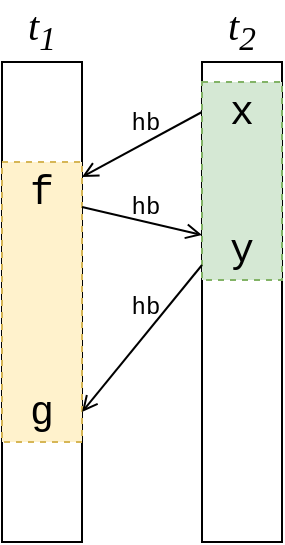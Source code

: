 <mxfile version="14.6.9" type="device"><diagram id="DfupWh7JrdSCMk0Bli6b" name="Page-1"><mxGraphModel dx="395" dy="196" grid="1" gridSize="10" guides="1" tooltips="1" connect="1" arrows="1" fold="1" page="1" pageScale="1" pageWidth="827" pageHeight="1169" math="0" shadow="0"><root><mxCell id="0"/><mxCell id="1" parent="0"/><mxCell id="PW32iKQvyNr0_XY-hHuD-15" value="" style="rounded=0;whiteSpace=wrap;html=1;" parent="1" vertex="1"><mxGeometry x="210" y="140" width="40" height="240" as="geometry"/></mxCell><mxCell id="PW32iKQvyNr0_XY-hHuD-16" value="t&lt;span style=&quot;font-size: 20px&quot;&gt;&lt;sub&gt;1&lt;/sub&gt;&lt;/span&gt;" style="text;html=1;strokeColor=none;fillColor=none;align=center;verticalAlign=middle;whiteSpace=wrap;rounded=0;dashed=1;fontSize=20;fontFamily=Times New Roman;fontStyle=2" parent="1" vertex="1"><mxGeometry x="210" y="109" width="40" height="30" as="geometry"/></mxCell><mxCell id="PW32iKQvyNr0_XY-hHuD-17" value="" style="rounded=0;whiteSpace=wrap;html=1;fontFamily=Times New Roman;fontSize=20;fillColor=#fff2cc;strokeColor=#d6b656;dashed=1;" parent="1" vertex="1"><mxGeometry x="210" y="190" width="40" height="140" as="geometry"/></mxCell><mxCell id="PW32iKQvyNr0_XY-hHuD-18" style="rounded=0;orthogonalLoop=1;jettySize=auto;html=1;exitX=0;exitY=0.5;exitDx=0;exitDy=0;entryX=1;entryY=0.25;entryDx=0;entryDy=0;fontFamily=Courier New;fontSize=20;endArrow=open;endFill=0;" parent="1" source="PW32iKQvyNr0_XY-hHuD-24" target="PW32iKQvyNr0_XY-hHuD-19" edge="1"><mxGeometry relative="1" as="geometry"/></mxCell><mxCell id="PW32iKQvyNr0_XY-hHuD-29" style="rounded=0;orthogonalLoop=1;jettySize=auto;html=1;exitX=1;exitY=0.75;exitDx=0;exitDy=0;entryX=0;entryY=0.25;entryDx=0;entryDy=0;endArrow=open;endFill=0;" parent="1" source="PW32iKQvyNr0_XY-hHuD-19" target="PW32iKQvyNr0_XY-hHuD-26" edge="1"><mxGeometry relative="1" as="geometry"/></mxCell><mxCell id="PW32iKQvyNr0_XY-hHuD-19" value="f" style="text;html=1;strokeColor=none;fillColor=none;align=center;verticalAlign=middle;whiteSpace=wrap;rounded=0;dashed=1;fontSize=20;fontFamily=Courier New;fontStyle=0" parent="1" vertex="1"><mxGeometry x="210" y="190" width="40" height="30" as="geometry"/></mxCell><mxCell id="PW32iKQvyNr0_XY-hHuD-20" value="g" style="text;html=1;strokeColor=none;fillColor=none;align=center;verticalAlign=middle;whiteSpace=wrap;rounded=0;dashed=1;fontSize=20;fontFamily=Courier New;fontStyle=0" parent="1" vertex="1"><mxGeometry x="210" y="300" width="40" height="30" as="geometry"/></mxCell><mxCell id="PW32iKQvyNr0_XY-hHuD-21" value="" style="rounded=0;whiteSpace=wrap;html=1;" parent="1" vertex="1"><mxGeometry x="310" y="140" width="40" height="240" as="geometry"/></mxCell><mxCell id="PW32iKQvyNr0_XY-hHuD-22" value="&lt;span style=&quot;font-size: 20px&quot;&gt;t&lt;sub&gt;2&lt;/sub&gt;&lt;/span&gt;" style="text;html=1;strokeColor=none;fillColor=none;align=center;verticalAlign=middle;whiteSpace=wrap;rounded=0;dashed=1;fontSize=20;fontFamily=Times New Roman;fontStyle=2" parent="1" vertex="1"><mxGeometry x="310" y="109" width="40" height="30" as="geometry"/></mxCell><mxCell id="PW32iKQvyNr0_XY-hHuD-23" value="" style="rounded=0;whiteSpace=wrap;html=1;fontFamily=Times New Roman;fontSize=20;fillColor=#d5e8d4;strokeColor=#82b366;dashed=1;" parent="1" vertex="1"><mxGeometry x="310" y="150" width="40" height="99" as="geometry"/></mxCell><mxCell id="PW32iKQvyNr0_XY-hHuD-24" value="x" style="text;html=1;strokeColor=none;fillColor=none;align=center;verticalAlign=middle;whiteSpace=wrap;rounded=0;dashed=1;fontSize=20;fontFamily=Courier New;fontStyle=0" parent="1" vertex="1"><mxGeometry x="310" y="150" width="40" height="30" as="geometry"/></mxCell><mxCell id="PW32iKQvyNr0_XY-hHuD-25" style="edgeStyle=none;rounded=0;orthogonalLoop=1;jettySize=auto;html=1;exitX=0;exitY=0.75;exitDx=0;exitDy=0;entryX=1;entryY=0.5;entryDx=0;entryDy=0;fontFamily=Courier New;fontSize=12;endArrow=open;endFill=0;" parent="1" source="PW32iKQvyNr0_XY-hHuD-26" target="PW32iKQvyNr0_XY-hHuD-20" edge="1"><mxGeometry relative="1" as="geometry"/></mxCell><mxCell id="PW32iKQvyNr0_XY-hHuD-26" value="y" style="text;html=1;strokeColor=none;fillColor=none;align=center;verticalAlign=middle;whiteSpace=wrap;rounded=0;dashed=1;fontSize=20;fontFamily=Courier New;fontStyle=0" parent="1" vertex="1"><mxGeometry x="310" y="219" width="40" height="30" as="geometry"/></mxCell><mxCell id="PW32iKQvyNr0_XY-hHuD-27" value="hb" style="text;html=1;strokeColor=none;fillColor=none;align=center;verticalAlign=middle;whiteSpace=wrap;rounded=0;dashed=1;fontFamily=Courier New;fontSize=12;rotation=0;" parent="1" vertex="1"><mxGeometry x="262" y="161" width="40" height="20" as="geometry"/></mxCell><mxCell id="PW32iKQvyNr0_XY-hHuD-28" value="hb" style="text;html=1;strokeColor=none;fillColor=none;align=center;verticalAlign=middle;whiteSpace=wrap;rounded=0;dashed=1;fontFamily=Courier New;fontSize=12;rotation=0;" parent="1" vertex="1"><mxGeometry x="262" y="253" width="40" height="20" as="geometry"/></mxCell><mxCell id="PW32iKQvyNr0_XY-hHuD-30" value="hb" style="text;html=1;strokeColor=none;fillColor=none;align=center;verticalAlign=middle;whiteSpace=wrap;rounded=0;dashed=1;fontFamily=Courier New;fontSize=12;rotation=0;" parent="1" vertex="1"><mxGeometry x="262" y="203" width="40" height="20" as="geometry"/></mxCell></root></mxGraphModel></diagram></mxfile>